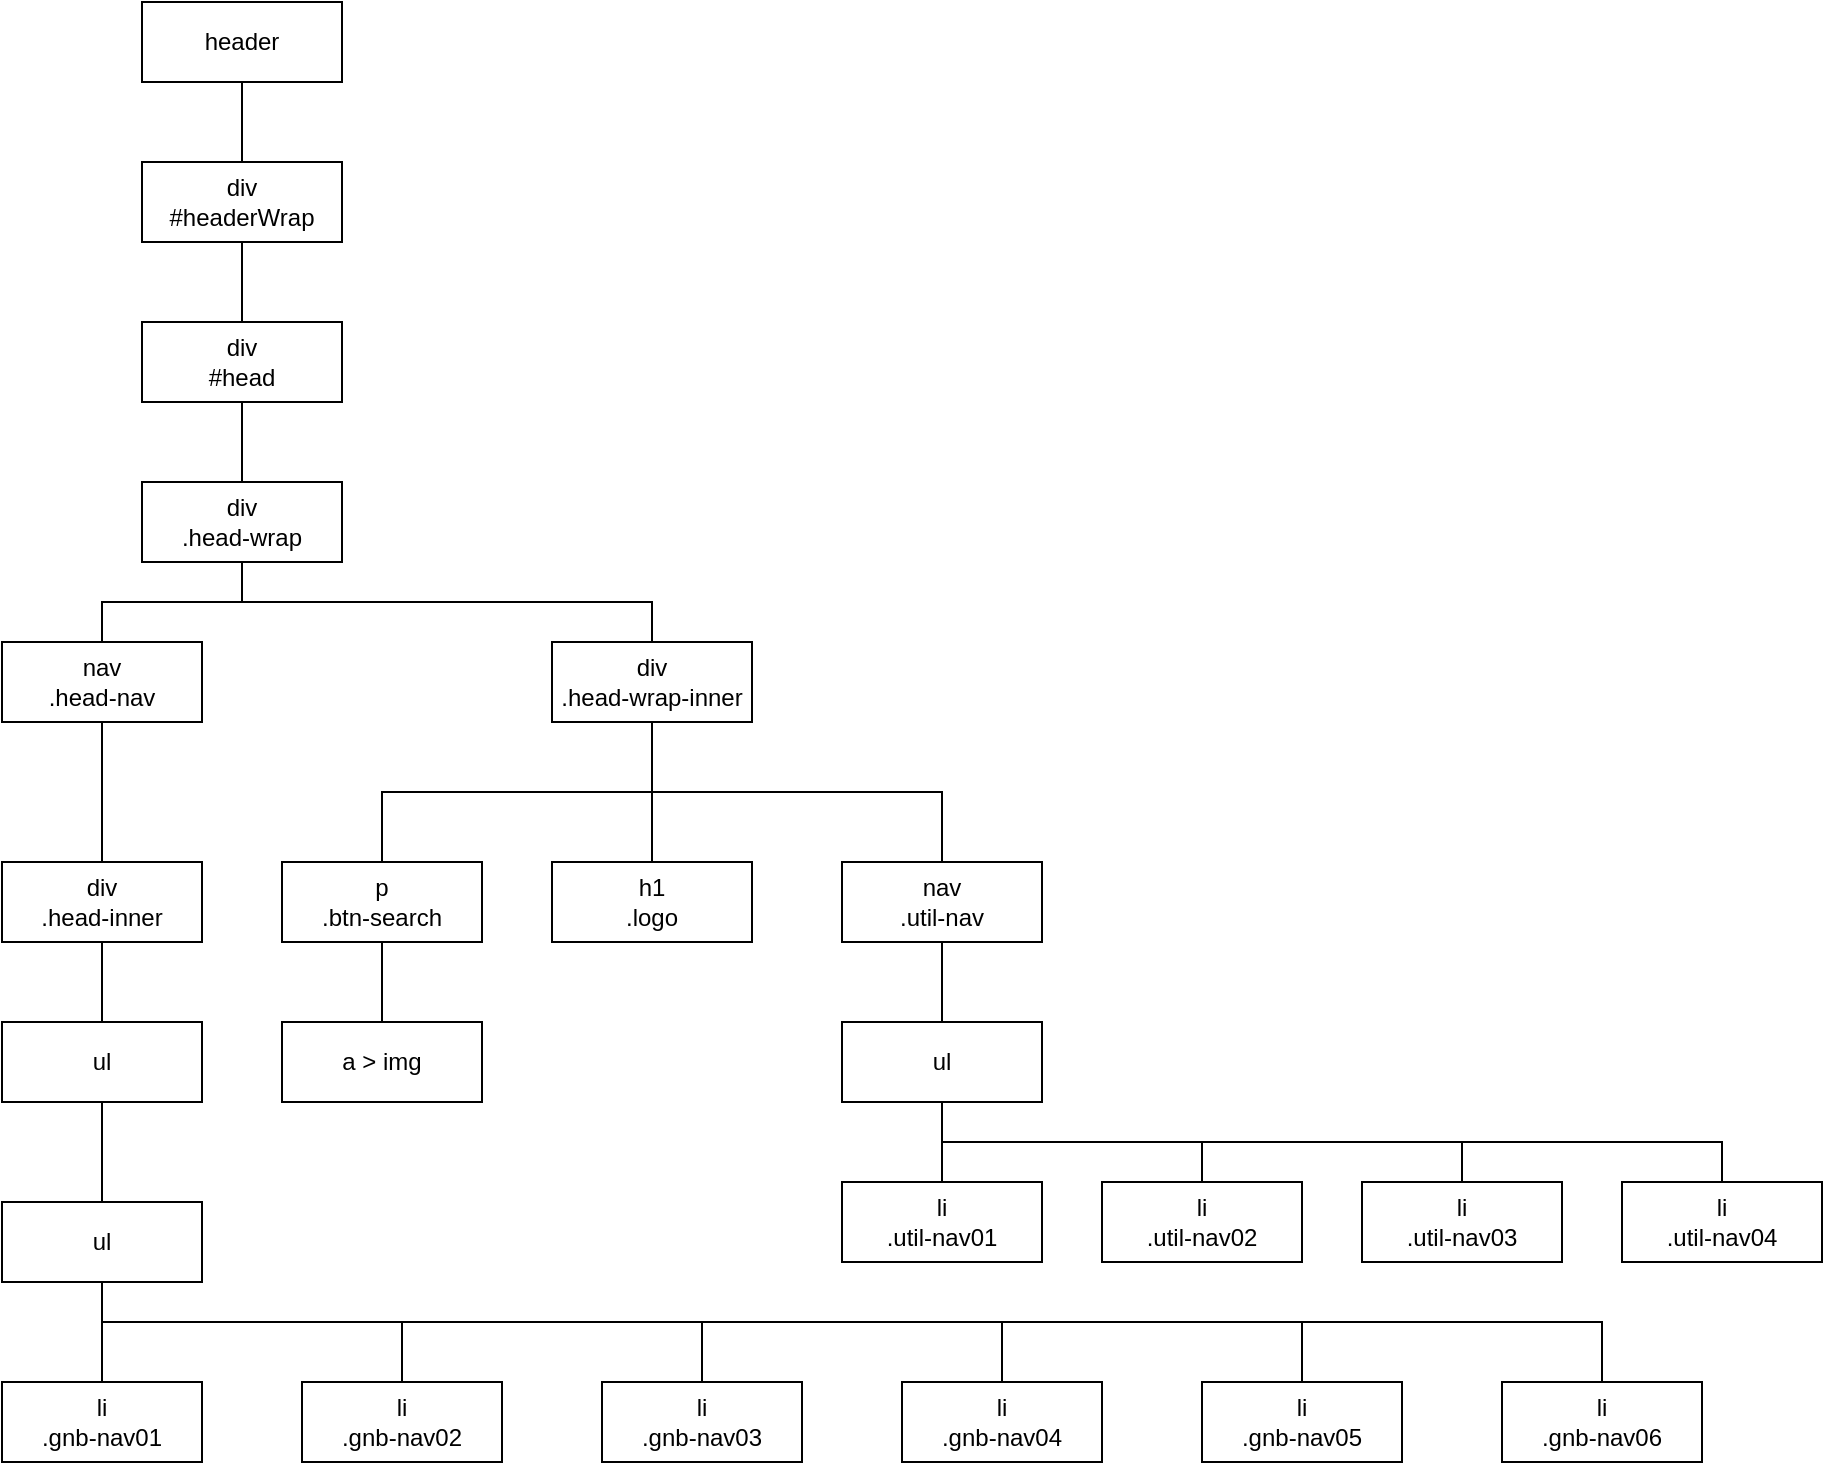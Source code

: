 <mxfile>
    <diagram id="Q7r0eXXSY7U_1IowTpx0" name="Page-1">
        <mxGraphModel dx="1010" dy="836" grid="1" gridSize="10" guides="1" tooltips="1" connect="1" arrows="1" fold="1" page="1" pageScale="1" pageWidth="850" pageHeight="1100" math="0" shadow="0">
            <root>
                <mxCell id="0"/>
                <mxCell id="1" parent="0"/>
                <mxCell id="20" value="" style="edgeStyle=none;rounded=0;html=1;endArrow=none;endFill=0;" edge="1" parent="1" source="2" target="3">
                    <mxGeometry relative="1" as="geometry"/>
                </mxCell>
                <mxCell id="2" value="header" style="rounded=0;whiteSpace=wrap;html=1;" vertex="1" parent="1">
                    <mxGeometry x="120" y="50" width="100" height="40" as="geometry"/>
                </mxCell>
                <mxCell id="17" value="" style="edgeStyle=none;rounded=0;html=1;endArrow=none;endFill=0;" edge="1" parent="1" source="3" target="4">
                    <mxGeometry relative="1" as="geometry"/>
                </mxCell>
                <mxCell id="3" value="div&lt;br&gt;#headerWrap" style="rounded=0;whiteSpace=wrap;html=1;" vertex="1" parent="1">
                    <mxGeometry x="120" y="130" width="100" height="40" as="geometry"/>
                </mxCell>
                <mxCell id="18" value="" style="edgeStyle=none;rounded=0;html=1;endArrow=none;endFill=0;" edge="1" parent="1" source="4" target="5">
                    <mxGeometry relative="1" as="geometry"/>
                </mxCell>
                <mxCell id="4" value="div&lt;br&gt;#head&lt;span style=&quot;color: rgba(0 , 0 , 0 , 0) ; font-family: monospace ; font-size: 0px&quot;&gt;%3CmxGraphModel%3E%3Croot%3E%3CmxCell%20id%3D%220%22%2F%3E%3CmxCell%20id%3D%221%22%20parent%3D%220%22%2F%3E%3CmxCell%20id%3D%222%22%20value%3D%22header%22%20style%3D%22rounded%3D0%3BwhiteSpace%3Dwrap%3Bhtml%3D1%3B%22%20vertex%3D%221%22%20parent%3D%221%22%3E%3CmxGeometry%20x%3D%22375%22%20y%3D%2240%22%20width%3D%22100%22%20height%3D%2240%22%20as%3D%22geometry%22%2F%3E%3C%2FmxCell%3E%3C%2Froot%3E%3C%2FmxGraphModel%3E&lt;/span&gt;" style="rounded=0;whiteSpace=wrap;html=1;" vertex="1" parent="1">
                    <mxGeometry x="120" y="210" width="100" height="40" as="geometry"/>
                </mxCell>
                <mxCell id="5" value="div&lt;br&gt;.head-wrap" style="rounded=0;whiteSpace=wrap;html=1;" vertex="1" parent="1">
                    <mxGeometry x="120" y="290" width="100" height="40" as="geometry"/>
                </mxCell>
                <mxCell id="54" style="edgeStyle=orthogonalEdgeStyle;rounded=0;html=1;exitX=0.5;exitY=0;exitDx=0;exitDy=0;endArrow=none;endFill=0;entryX=0.5;entryY=1;entryDx=0;entryDy=0;" edge="1" parent="1" source="6" target="5">
                    <mxGeometry relative="1" as="geometry">
                        <mxPoint x="220" y="330" as="targetPoint"/>
                    </mxGeometry>
                </mxCell>
                <mxCell id="6" value="div&lt;br&gt;.head-wrap-inner" style="rounded=0;whiteSpace=wrap;html=1;" vertex="1" parent="1">
                    <mxGeometry x="325" y="370" width="100" height="40" as="geometry"/>
                </mxCell>
                <mxCell id="8" value="h1&lt;br&gt;.logo" style="rounded=0;whiteSpace=wrap;html=1;" vertex="1" parent="1">
                    <mxGeometry x="325" y="480" width="100" height="40" as="geometry"/>
                </mxCell>
                <mxCell id="23" value="" style="edgeStyle=orthogonalEdgeStyle;rounded=0;html=1;endArrow=none;endFill=0;" edge="1" parent="1" source="9" target="10">
                    <mxGeometry relative="1" as="geometry"/>
                </mxCell>
                <mxCell id="9" value="nav&lt;br&gt;.util-nav" style="rounded=0;whiteSpace=wrap;html=1;" vertex="1" parent="1">
                    <mxGeometry x="470" y="480" width="100" height="40" as="geometry"/>
                </mxCell>
                <mxCell id="24" value="" style="edgeStyle=orthogonalEdgeStyle;rounded=0;html=1;endArrow=none;endFill=0;" edge="1" parent="1" source="10" target="11">
                    <mxGeometry relative="1" as="geometry"/>
                </mxCell>
                <mxCell id="10" value="ul" style="rounded=0;whiteSpace=wrap;html=1;" vertex="1" parent="1">
                    <mxGeometry x="470" y="560" width="100" height="40" as="geometry"/>
                </mxCell>
                <mxCell id="11" value="li&lt;br&gt;.util-nav01" style="rounded=0;whiteSpace=wrap;html=1;" vertex="1" parent="1">
                    <mxGeometry x="470" y="640" width="100" height="40" as="geometry"/>
                </mxCell>
                <mxCell id="12" value="li&lt;br&gt;.util-nav02" style="rounded=0;whiteSpace=wrap;html=1;" vertex="1" parent="1">
                    <mxGeometry x="600" y="640" width="100" height="40" as="geometry"/>
                </mxCell>
                <mxCell id="13" value="li&lt;br&gt;.util-nav03" style="rounded=0;whiteSpace=wrap;html=1;" vertex="1" parent="1">
                    <mxGeometry x="730" y="640" width="100" height="40" as="geometry"/>
                </mxCell>
                <mxCell id="14" value="li&lt;br&gt;.util-nav04" style="rounded=0;whiteSpace=wrap;html=1;" vertex="1" parent="1">
                    <mxGeometry x="860" y="640" width="100" height="40" as="geometry"/>
                </mxCell>
                <mxCell id="21" value="" style="endArrow=none;html=1;edgeStyle=orthogonalEdgeStyle;rounded=0;entryX=0.5;entryY=1;entryDx=0;entryDy=0;exitX=0.5;exitY=0;exitDx=0;exitDy=0;" edge="1" parent="1" source="9" target="6">
                    <mxGeometry width="50" height="50" relative="1" as="geometry">
                        <mxPoint x="490" y="430" as="sourcePoint"/>
                        <mxPoint x="540" y="380" as="targetPoint"/>
                    </mxGeometry>
                </mxCell>
                <mxCell id="22" value="" style="endArrow=none;html=1;edgeStyle=orthogonalEdgeStyle;rounded=0;entryX=0.5;entryY=1;entryDx=0;entryDy=0;exitX=0.5;exitY=0;exitDx=0;exitDy=0;" edge="1" parent="1" source="8" target="6">
                    <mxGeometry width="50" height="50" relative="1" as="geometry">
                        <mxPoint x="550" y="490" as="sourcePoint"/>
                        <mxPoint x="430" y="420" as="targetPoint"/>
                    </mxGeometry>
                </mxCell>
                <mxCell id="25" value="" style="endArrow=none;html=1;edgeStyle=orthogonalEdgeStyle;rounded=0;entryX=0.5;entryY=1;entryDx=0;entryDy=0;exitX=0.5;exitY=0;exitDx=0;exitDy=0;" edge="1" parent="1" source="12" target="10">
                    <mxGeometry width="50" height="50" relative="1" as="geometry">
                        <mxPoint x="550" y="490" as="sourcePoint"/>
                        <mxPoint x="430" y="420" as="targetPoint"/>
                    </mxGeometry>
                </mxCell>
                <mxCell id="26" value="" style="endArrow=none;html=1;edgeStyle=orthogonalEdgeStyle;rounded=0;entryX=0.5;entryY=1;entryDx=0;entryDy=0;exitX=0.5;exitY=0;exitDx=0;exitDy=0;" edge="1" parent="1" source="13" target="10">
                    <mxGeometry width="50" height="50" relative="1" as="geometry">
                        <mxPoint x="680" y="680" as="sourcePoint"/>
                        <mxPoint x="550" y="610" as="targetPoint"/>
                    </mxGeometry>
                </mxCell>
                <mxCell id="27" value="" style="endArrow=none;html=1;edgeStyle=orthogonalEdgeStyle;rounded=0;entryX=0.5;entryY=1;entryDx=0;entryDy=0;exitX=0.5;exitY=0;exitDx=0;exitDy=0;" edge="1" parent="1" source="14" target="10">
                    <mxGeometry width="50" height="50" relative="1" as="geometry">
                        <mxPoint x="670" y="690" as="sourcePoint"/>
                        <mxPoint x="540" y="620" as="targetPoint"/>
                    </mxGeometry>
                </mxCell>
                <mxCell id="30" value="" style="edgeStyle=orthogonalEdgeStyle;rounded=0;html=1;endArrow=none;endFill=0;" edge="1" parent="1" source="28" target="29">
                    <mxGeometry relative="1" as="geometry"/>
                </mxCell>
                <mxCell id="28" value="p&lt;br&gt;.btn-search&lt;span style=&quot;color: rgba(0 , 0 , 0 , 0) ; font-family: monospace ; font-size: 0px&quot;&gt;%3CmxGraphModel%3E%3Croot%3E%3CmxCell%20id%3D%220%22%2F%3E%3CmxCell%20id%3D%221%22%20parent%3D%220%22%2F%3E%3CmxCell%20id%3D%222%22%20value%3D%22h1%26lt%3Bbr%26gt%3B.logo%22%20style%3D%22rounded%3D0%3BwhiteSpace%3Dwrap%3Bhtml%3D1%3B%22%20vertex%3D%221%22%20parent%3D%221%22%3E%3CmxGeometry%20x%3D%22275%22%20y%3D%22480%22%20width%3D%22100%22%20height%3D%2240%22%20as%3D%22geometry%22%2F%3E%3C%2FmxCell%3E%3C%2Froot%3E%3C%2FmxGraphModel%3E&lt;/span&gt;" style="rounded=0;whiteSpace=wrap;html=1;" vertex="1" parent="1">
                    <mxGeometry x="190" y="480" width="100" height="40" as="geometry"/>
                </mxCell>
                <mxCell id="29" value="a &amp;gt; img" style="rounded=0;whiteSpace=wrap;html=1;" vertex="1" parent="1">
                    <mxGeometry x="190" y="560" width="100" height="40" as="geometry"/>
                </mxCell>
                <mxCell id="31" value="" style="endArrow=none;html=1;edgeStyle=orthogonalEdgeStyle;rounded=0;entryX=0.5;entryY=1;entryDx=0;entryDy=0;exitX=0.5;exitY=0;exitDx=0;exitDy=0;" edge="1" parent="1" source="28" target="6">
                    <mxGeometry width="50" height="50" relative="1" as="geometry">
                        <mxPoint x="335" y="490" as="sourcePoint"/>
                        <mxPoint x="430" y="420" as="targetPoint"/>
                    </mxGeometry>
                </mxCell>
                <mxCell id="36" value="" style="edgeStyle=orthogonalEdgeStyle;rounded=0;html=1;endArrow=none;endFill=0;" edge="1" parent="1" source="32" target="35">
                    <mxGeometry relative="1" as="geometry"/>
                </mxCell>
                <mxCell id="32" value="nav&lt;br&gt;.head-nav" style="rounded=0;whiteSpace=wrap;html=1;" vertex="1" parent="1">
                    <mxGeometry x="50" y="370" width="100" height="40" as="geometry"/>
                </mxCell>
                <mxCell id="33" value="" style="endArrow=none;html=1;edgeStyle=orthogonalEdgeStyle;rounded=0;entryX=0.5;entryY=1;entryDx=0;entryDy=0;exitX=0.5;exitY=0;exitDx=0;exitDy=0;" edge="1" parent="1" source="32" target="5">
                    <mxGeometry width="50" height="50" relative="1" as="geometry">
                        <mxPoint x="190" y="490" as="sourcePoint"/>
                        <mxPoint x="430" y="420" as="targetPoint"/>
                    </mxGeometry>
                </mxCell>
                <mxCell id="38" value="" style="edgeStyle=orthogonalEdgeStyle;rounded=0;html=1;endArrow=none;endFill=0;" edge="1" parent="1" source="35" target="37">
                    <mxGeometry relative="1" as="geometry"/>
                </mxCell>
                <mxCell id="35" value="div&lt;br&gt;.head-inner" style="rounded=0;whiteSpace=wrap;html=1;" vertex="1" parent="1">
                    <mxGeometry x="50" y="480" width="100" height="40" as="geometry"/>
                </mxCell>
                <mxCell id="40" value="" style="edgeStyle=orthogonalEdgeStyle;rounded=0;html=1;endArrow=none;endFill=0;" edge="1" parent="1" source="37" target="39">
                    <mxGeometry relative="1" as="geometry"/>
                </mxCell>
                <mxCell id="37" value="ul" style="rounded=0;whiteSpace=wrap;html=1;" vertex="1" parent="1">
                    <mxGeometry x="50" y="560" width="100" height="40" as="geometry"/>
                </mxCell>
                <mxCell id="48" value="" style="edgeStyle=orthogonalEdgeStyle;rounded=0;html=1;endArrow=none;endFill=0;entryX=0.5;entryY=0;entryDx=0;entryDy=0;" edge="1" parent="1" source="39" target="47">
                    <mxGeometry relative="1" as="geometry">
                        <Array as="points">
                            <mxPoint x="100" y="710"/>
                            <mxPoint x="850" y="710"/>
                        </Array>
                    </mxGeometry>
                </mxCell>
                <mxCell id="39" value="ul" style="rounded=0;whiteSpace=wrap;html=1;" vertex="1" parent="1">
                    <mxGeometry x="50" y="650" width="100" height="40" as="geometry"/>
                </mxCell>
                <mxCell id="53" value="" style="edgeStyle=orthogonalEdgeStyle;rounded=0;html=1;endArrow=none;endFill=0;" edge="1" parent="1" source="41" target="39">
                    <mxGeometry relative="1" as="geometry"/>
                </mxCell>
                <mxCell id="41" value="li&lt;br&gt;.gnb-nav01" style="rounded=0;whiteSpace=wrap;html=1;" vertex="1" parent="1">
                    <mxGeometry x="50" y="740" width="100" height="40" as="geometry"/>
                </mxCell>
                <mxCell id="49" style="edgeStyle=orthogonalEdgeStyle;rounded=0;html=1;exitX=0.5;exitY=0;exitDx=0;exitDy=0;entryX=0.5;entryY=1;entryDx=0;entryDy=0;endArrow=none;endFill=0;" edge="1" parent="1" source="43" target="39">
                    <mxGeometry relative="1" as="geometry">
                        <Array as="points">
                            <mxPoint x="250" y="710"/>
                            <mxPoint x="100" y="710"/>
                        </Array>
                    </mxGeometry>
                </mxCell>
                <mxCell id="43" value="li&lt;br&gt;.gnb-nav02" style="rounded=0;whiteSpace=wrap;html=1;" vertex="1" parent="1">
                    <mxGeometry x="200" y="740" width="100" height="40" as="geometry"/>
                </mxCell>
                <mxCell id="50" style="edgeStyle=orthogonalEdgeStyle;rounded=0;html=1;exitX=0.5;exitY=0;exitDx=0;exitDy=0;endArrow=none;endFill=0;" edge="1" parent="1" source="44" target="39">
                    <mxGeometry relative="1" as="geometry">
                        <Array as="points">
                            <mxPoint x="400" y="710"/>
                            <mxPoint x="100" y="710"/>
                        </Array>
                    </mxGeometry>
                </mxCell>
                <mxCell id="44" value="li&lt;br&gt;.gnb-nav03" style="rounded=0;whiteSpace=wrap;html=1;" vertex="1" parent="1">
                    <mxGeometry x="350" y="740" width="100" height="40" as="geometry"/>
                </mxCell>
                <mxCell id="51" style="edgeStyle=orthogonalEdgeStyle;rounded=0;html=1;exitX=0.5;exitY=0;exitDx=0;exitDy=0;endArrow=none;endFill=0;" edge="1" parent="1" source="45">
                    <mxGeometry relative="1" as="geometry">
                        <mxPoint x="100" y="690" as="targetPoint"/>
                        <Array as="points">
                            <mxPoint x="550" y="710"/>
                            <mxPoint x="100" y="710"/>
                        </Array>
                    </mxGeometry>
                </mxCell>
                <mxCell id="45" value="li&lt;br&gt;.gnb-nav04" style="rounded=0;whiteSpace=wrap;html=1;" vertex="1" parent="1">
                    <mxGeometry x="500" y="740" width="100" height="40" as="geometry"/>
                </mxCell>
                <mxCell id="52" style="edgeStyle=orthogonalEdgeStyle;rounded=0;html=1;exitX=0.5;exitY=0;exitDx=0;exitDy=0;endArrow=none;endFill=0;" edge="1" parent="1" source="46" target="39">
                    <mxGeometry relative="1" as="geometry">
                        <Array as="points">
                            <mxPoint x="700" y="710"/>
                            <mxPoint x="100" y="710"/>
                        </Array>
                    </mxGeometry>
                </mxCell>
                <mxCell id="46" value="li&lt;br&gt;.gnb-nav05" style="rounded=0;whiteSpace=wrap;html=1;" vertex="1" parent="1">
                    <mxGeometry x="650" y="740" width="100" height="40" as="geometry"/>
                </mxCell>
                <mxCell id="47" value="li&lt;br&gt;.gnb-nav06" style="rounded=0;whiteSpace=wrap;html=1;" vertex="1" parent="1">
                    <mxGeometry x="800" y="740" width="100" height="40" as="geometry"/>
                </mxCell>
            </root>
        </mxGraphModel>
    </diagram>
</mxfile>